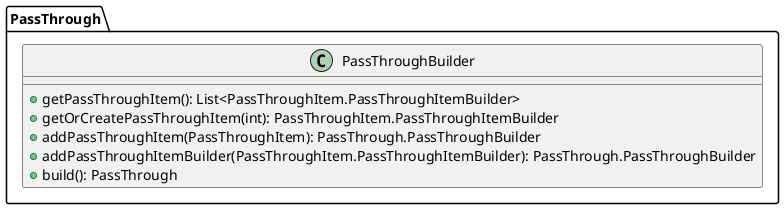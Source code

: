 @startuml

    class PassThrough.PassThroughBuilder [[PassThrough.PassThroughBuilder.html]] {
        +getPassThroughItem(): List<PassThroughItem.PassThroughItemBuilder>
        +getOrCreatePassThroughItem(int): PassThroughItem.PassThroughItemBuilder
        +addPassThroughItem(PassThroughItem): PassThrough.PassThroughBuilder
        +addPassThroughItemBuilder(PassThroughItem.PassThroughItemBuilder): PassThrough.PassThroughBuilder
        +build(): PassThrough
    }

@enduml
